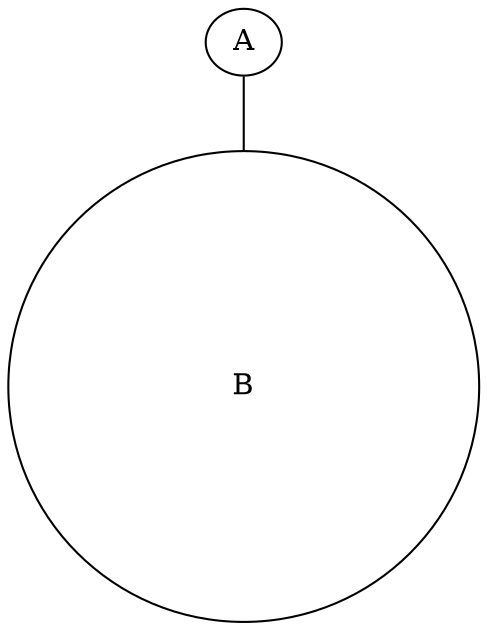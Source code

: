 graph G {
0[label="A",comment="source",width=0,height=0];
1[label="B",comment="target",width=3.14,height=3.14];
0--1 [label="",comment="",width=1,height=1];
}
